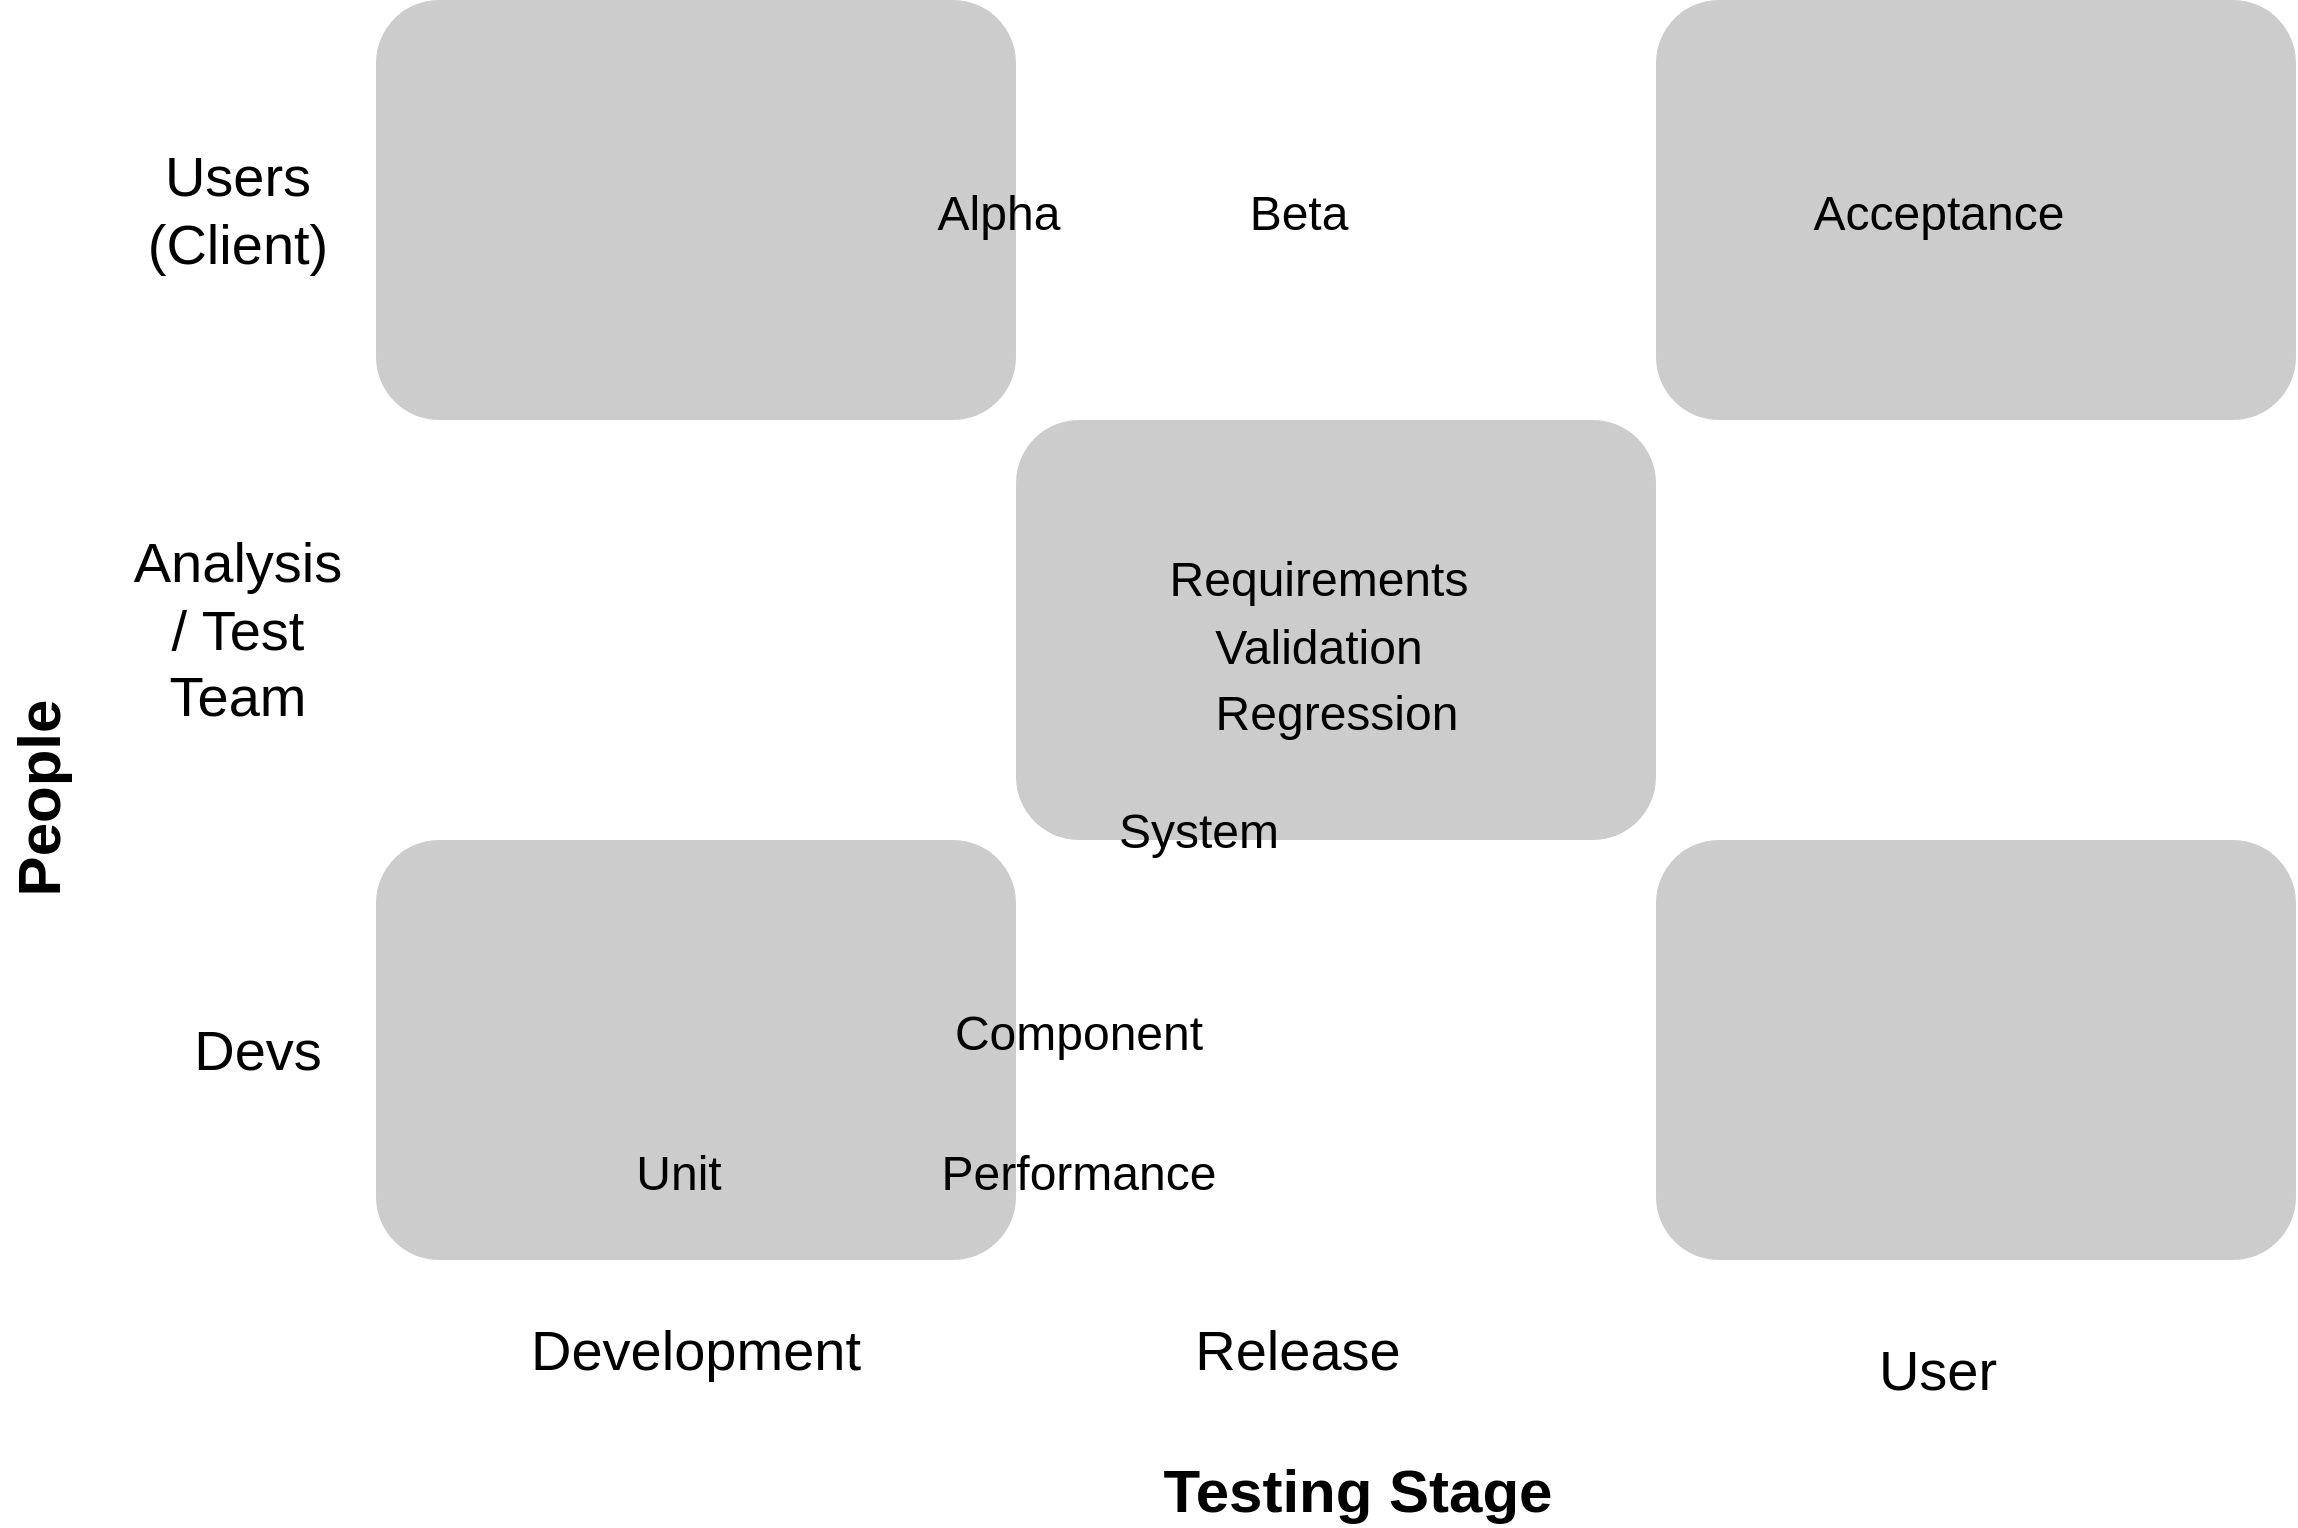 <mxfile version="20.8.10" type="device"><diagram id="3228e29e-7158-1315-38df-8450db1d8a1d" name="Page-1"><mxGraphModel dx="1357" dy="933" grid="1" gridSize="10" guides="1" tooltips="1" connect="1" arrows="1" fold="1" page="1" pageScale="1" pageWidth="1169" pageHeight="827" background="none" math="0" shadow="0"><root><mxCell id="0"/><mxCell id="1" parent="0"/><mxCell id="0SMo37Dr7zb4FFrxxFkz-21543" value="" style="rounded=1;whiteSpace=wrap;html=1;fontColor=#000000;fillColor=#CCCCCC;strokeColor=none;" parent="1" vertex="1"><mxGeometry x="209" width="320" height="210" as="geometry"/></mxCell><mxCell id="0SMo37Dr7zb4FFrxxFkz-21550" value="" style="rounded=1;whiteSpace=wrap;html=1;fontColor=#000000;fillColor=#FFFFFF;strokeColor=none;" parent="1" vertex="1"><mxGeometry x="529" width="320" height="210" as="geometry"/></mxCell><mxCell id="0SMo37Dr7zb4FFrxxFkz-21551" value="" style="rounded=1;whiteSpace=wrap;html=1;fontColor=#000000;fillColor=#CCCCCC;strokeColor=none;" parent="1" vertex="1"><mxGeometry x="849" width="320" height="210" as="geometry"/></mxCell><mxCell id="0SMo37Dr7zb4FFrxxFkz-21552" value="" style="rounded=1;whiteSpace=wrap;html=1;fontColor=#000000;fillColor=#CCCCCC;strokeColor=none;" parent="1" vertex="1"><mxGeometry x="529" y="210" width="320" height="210" as="geometry"/></mxCell><mxCell id="0SMo37Dr7zb4FFrxxFkz-21553" value="" style="rounded=1;whiteSpace=wrap;html=1;fontColor=#000000;fillColor=#FFFFFF;strokeColor=none;" parent="1" vertex="1"><mxGeometry x="209" y="210" width="320" height="210" as="geometry"/></mxCell><mxCell id="0SMo37Dr7zb4FFrxxFkz-21554" value="" style="rounded=1;whiteSpace=wrap;html=1;fontColor=#000000;fillColor=#FFFFFF;strokeColor=none;" parent="1" vertex="1"><mxGeometry x="849" y="210" width="320" height="210" as="geometry"/></mxCell><mxCell id="0SMo37Dr7zb4FFrxxFkz-21555" value="" style="rounded=1;whiteSpace=wrap;html=1;fontColor=#000000;fillColor=#CCCCCC;strokeColor=none;" parent="1" vertex="1"><mxGeometry x="209" y="420" width="320" height="210" as="geometry"/></mxCell><mxCell id="0SMo37Dr7zb4FFrxxFkz-21556" value="" style="rounded=1;whiteSpace=wrap;html=1;fontColor=#000000;fillColor=#FFFFFF;strokeColor=none;" parent="1" vertex="1"><mxGeometry x="529" y="420" width="320" height="210" as="geometry"/></mxCell><mxCell id="0SMo37Dr7zb4FFrxxFkz-21557" value="" style="rounded=1;whiteSpace=wrap;html=1;fontColor=#000000;fillColor=#CCCCCC;strokeColor=none;" parent="1" vertex="1"><mxGeometry x="849" y="420" width="320" height="210" as="geometry"/></mxCell><mxCell id="0SMo37Dr7zb4FFrxxFkz-21558" value="&lt;font style=&quot;font-size: 28px;&quot;&gt;Development&lt;/font&gt;" style="text;html=1;strokeColor=none;fillColor=none;align=center;verticalAlign=middle;whiteSpace=wrap;rounded=0;fontColor=#000000;" parent="1" vertex="1"><mxGeometry x="339" y="660" width="60" height="30" as="geometry"/></mxCell><mxCell id="0SMo37Dr7zb4FFrxxFkz-21560" value="&lt;font style=&quot;font-size: 28px;&quot;&gt;Release&lt;/font&gt;" style="text;html=1;strokeColor=none;fillColor=none;align=center;verticalAlign=middle;whiteSpace=wrap;rounded=0;fontColor=#000000;" parent="1" vertex="1"><mxGeometry x="640" y="660" width="60" height="30" as="geometry"/></mxCell><mxCell id="0SMo37Dr7zb4FFrxxFkz-21561" value="&lt;font style=&quot;font-size: 28px;&quot;&gt;Users (Client)&lt;/font&gt;" style="text;html=1;strokeColor=none;fillColor=none;align=center;verticalAlign=middle;whiteSpace=wrap;rounded=0;fontColor=#000000;" parent="1" vertex="1"><mxGeometry x="110" y="90" width="60" height="30" as="geometry"/></mxCell><mxCell id="0SMo37Dr7zb4FFrxxFkz-21564" value="&lt;font style=&quot;font-size: 30px;&quot;&gt;&lt;b&gt;Testing Stage&lt;/b&gt;&lt;/font&gt;" style="text;html=1;strokeColor=none;fillColor=none;align=center;verticalAlign=middle;whiteSpace=wrap;rounded=0;fontColor=#000000;" parent="1" vertex="1"><mxGeometry x="550" y="730" width="300" height="30" as="geometry"/></mxCell><mxCell id="0SMo37Dr7zb4FFrxxFkz-21565" value="&lt;font style=&quot;font-size: 30px;&quot;&gt;&lt;b&gt;People&lt;/b&gt;&lt;/font&gt;" style="text;html=1;strokeColor=none;fillColor=none;align=center;verticalAlign=middle;whiteSpace=wrap;rounded=0;fontColor=#000000;rotation=-90;" parent="1" vertex="1"><mxGeometry x="-110" y="384" width="300" height="30" as="geometry"/></mxCell><mxCell id="0SMo37Dr7zb4FFrxxFkz-21568" value="&lt;font style=&quot;font-size: 28px;&quot;&gt;Analysis / Test Team&lt;/font&gt;" style="text;html=1;strokeColor=none;fillColor=none;align=center;verticalAlign=middle;whiteSpace=wrap;rounded=0;fontColor=#000000;" parent="1" vertex="1"><mxGeometry x="110" y="300" width="60" height="30" as="geometry"/></mxCell><mxCell id="0SMo37Dr7zb4FFrxxFkz-21569" value="&lt;font style=&quot;font-size: 28px;&quot;&gt;Devs&lt;/font&gt;" style="text;html=1;strokeColor=none;fillColor=none;align=center;verticalAlign=middle;whiteSpace=wrap;rounded=0;fontColor=#000000;" parent="1" vertex="1"><mxGeometry x="120" y="510" width="60" height="30" as="geometry"/></mxCell><mxCell id="0SMo37Dr7zb4FFrxxFkz-21571" value="&lt;font style=&quot;font-size: 24px;&quot;&gt;Unit&lt;/font&gt;" style="text;html=1;strokeColor=none;fillColor=none;align=center;verticalAlign=middle;whiteSpace=wrap;rounded=0;fontSize=28;fontColor=#000000;" parent="1" vertex="1"><mxGeometry x="250" y="570" width="221" height="30" as="geometry"/></mxCell><mxCell id="0SMo37Dr7zb4FFrxxFkz-21573" value="&lt;font style=&quot;font-size: 24px;&quot;&gt;Component&lt;/font&gt;" style="text;html=1;strokeColor=none;fillColor=none;align=center;verticalAlign=middle;whiteSpace=wrap;rounded=0;fontSize=28;fontColor=#000000;" parent="1" vertex="1"><mxGeometry x="450" y="500" width="221" height="30" as="geometry"/></mxCell><mxCell id="0SMo37Dr7zb4FFrxxFkz-21574" value="&lt;font style=&quot;font-size: 24px;&quot;&gt;System&lt;/font&gt;" style="text;html=1;strokeColor=none;fillColor=none;align=center;verticalAlign=middle;whiteSpace=wrap;rounded=0;fontSize=28;fontColor=#000000;" parent="1" vertex="1"><mxGeometry x="510" y="399" width="221" height="30" as="geometry"/></mxCell><mxCell id="0SMo37Dr7zb4FFrxxFkz-21576" value="&lt;font style=&quot;font-size: 24px;&quot;&gt;Regression&lt;/font&gt;" style="text;html=1;strokeColor=none;fillColor=none;align=center;verticalAlign=middle;whiteSpace=wrap;rounded=0;fontSize=28;fontColor=#000000;" parent="1" vertex="1"><mxGeometry x="578.5" y="340" width="221" height="30" as="geometry"/></mxCell><mxCell id="0SMo37Dr7zb4FFrxxFkz-21577" value="&lt;font style=&quot;font-size: 24px;&quot;&gt;Alpha&lt;/font&gt;" style="text;html=1;strokeColor=none;fillColor=none;align=center;verticalAlign=middle;whiteSpace=wrap;rounded=0;fontSize=28;fontColor=#000000;" parent="1" vertex="1"><mxGeometry x="410" y="90" width="221" height="30" as="geometry"/></mxCell><mxCell id="0SMo37Dr7zb4FFrxxFkz-21578" value="&lt;font style=&quot;font-size: 24px;&quot;&gt;Beta&lt;/font&gt;" style="text;html=1;strokeColor=none;fillColor=none;align=center;verticalAlign=middle;whiteSpace=wrap;rounded=0;fontSize=28;fontColor=#000000;" parent="1" vertex="1"><mxGeometry x="559.5" y="90" width="221" height="30" as="geometry"/></mxCell><mxCell id="0SMo37Dr7zb4FFrxxFkz-21579" value="&lt;font style=&quot;font-size: 24px;&quot;&gt;Acceptance&lt;/font&gt;" style="text;html=1;strokeColor=none;fillColor=none;align=center;verticalAlign=middle;whiteSpace=wrap;rounded=0;fontSize=28;fontColor=#000000;" parent="1" vertex="1"><mxGeometry x="879.5" y="90" width="221" height="30" as="geometry"/></mxCell><mxCell id="0SMo37Dr7zb4FFrxxFkz-21581" value="&lt;font style=&quot;font-size: 24px;&quot;&gt;Performance&lt;/font&gt;" style="text;html=1;strokeColor=none;fillColor=none;align=center;verticalAlign=middle;whiteSpace=wrap;rounded=0;fontSize=28;fontColor=#000000;" parent="1" vertex="1"><mxGeometry x="450" y="570" width="221" height="30" as="geometry"/></mxCell><mxCell id="0SMo37Dr7zb4FFrxxFkz-21582" value="&lt;font style=&quot;font-size: 24px;&quot;&gt;Requirements Validation&lt;/font&gt;" style="text;html=1;strokeColor=none;fillColor=none;align=center;verticalAlign=middle;whiteSpace=wrap;rounded=0;fontSize=28;fontColor=#000000;" parent="1" vertex="1"><mxGeometry x="570" y="290" width="221" height="30" as="geometry"/></mxCell><mxCell id="j7fzXR6ERvKX_zG1X9N--1" value="&lt;font style=&quot;font-size: 28px;&quot;&gt;User&lt;/font&gt;" style="text;html=1;strokeColor=none;fillColor=none;align=center;verticalAlign=middle;whiteSpace=wrap;rounded=0;fontColor=#000000;" vertex="1" parent="1"><mxGeometry x="960" y="670" width="60" height="30" as="geometry"/></mxCell></root></mxGraphModel></diagram></mxfile>